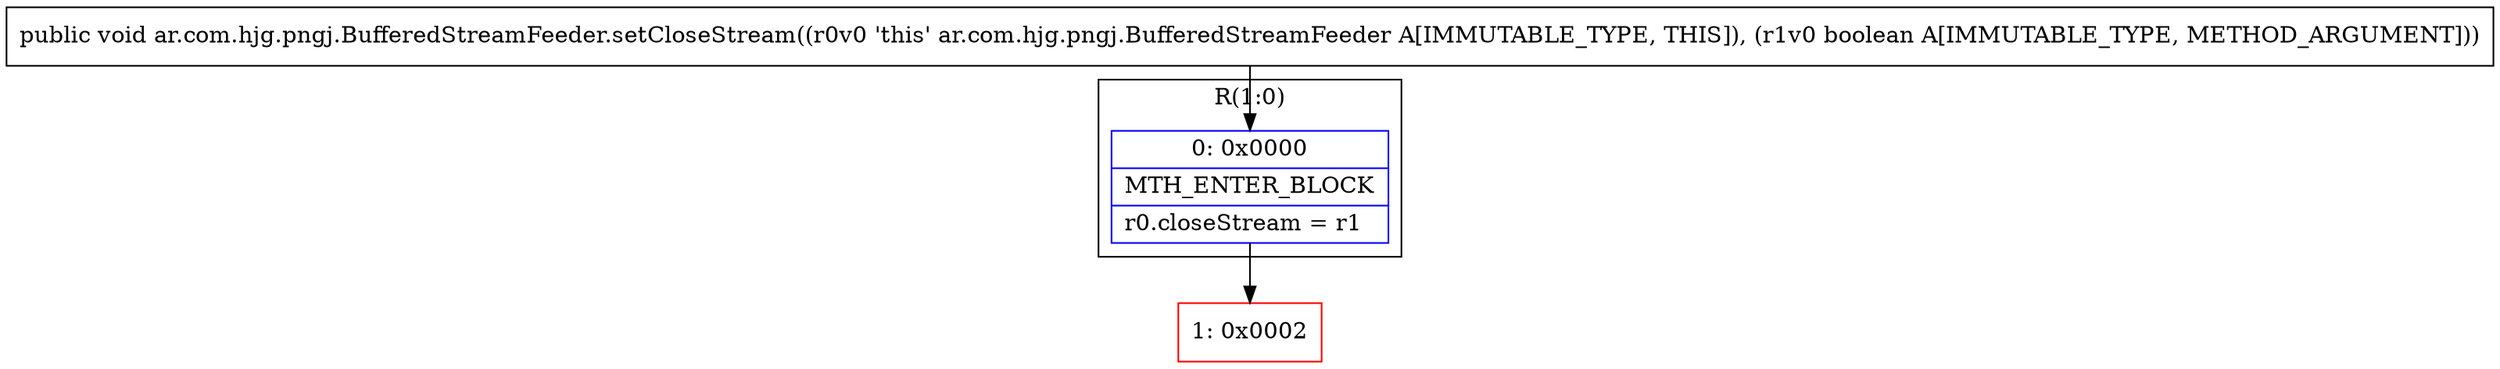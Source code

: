 digraph "CFG forar.com.hjg.pngj.BufferedStreamFeeder.setCloseStream(Z)V" {
subgraph cluster_Region_411325403 {
label = "R(1:0)";
node [shape=record,color=blue];
Node_0 [shape=record,label="{0\:\ 0x0000|MTH_ENTER_BLOCK\l|r0.closeStream = r1\l}"];
}
Node_1 [shape=record,color=red,label="{1\:\ 0x0002}"];
MethodNode[shape=record,label="{public void ar.com.hjg.pngj.BufferedStreamFeeder.setCloseStream((r0v0 'this' ar.com.hjg.pngj.BufferedStreamFeeder A[IMMUTABLE_TYPE, THIS]), (r1v0 boolean A[IMMUTABLE_TYPE, METHOD_ARGUMENT])) }"];
MethodNode -> Node_0;
Node_0 -> Node_1;
}

